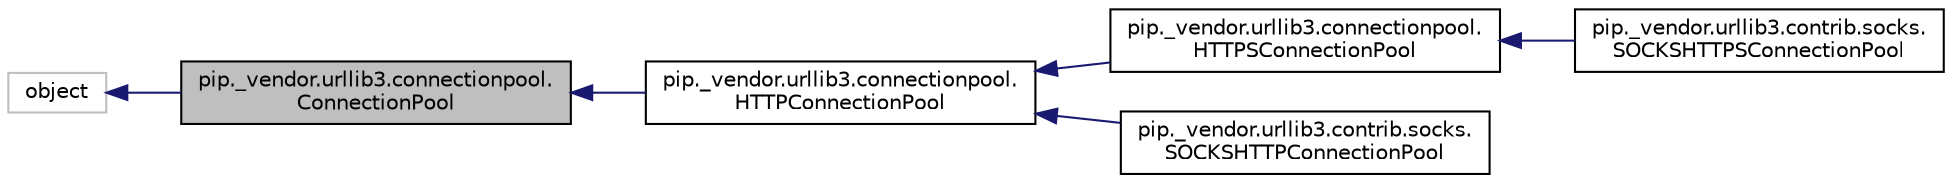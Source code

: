 digraph "pip._vendor.urllib3.connectionpool.ConnectionPool"
{
 // LATEX_PDF_SIZE
  edge [fontname="Helvetica",fontsize="10",labelfontname="Helvetica",labelfontsize="10"];
  node [fontname="Helvetica",fontsize="10",shape=record];
  rankdir="LR";
  Node1 [label="pip._vendor.urllib3.connectionpool.\lConnectionPool",height=0.2,width=0.4,color="black", fillcolor="grey75", style="filled", fontcolor="black",tooltip=" "];
  Node2 -> Node1 [dir="back",color="midnightblue",fontsize="10",style="solid"];
  Node2 [label="object",height=0.2,width=0.4,color="grey75", fillcolor="white", style="filled",tooltip=" "];
  Node1 -> Node3 [dir="back",color="midnightblue",fontsize="10",style="solid"];
  Node3 [label="pip._vendor.urllib3.connectionpool.\lHTTPConnectionPool",height=0.2,width=0.4,color="black", fillcolor="white", style="filled",URL="$classpip_1_1__vendor_1_1urllib3_1_1connectionpool_1_1HTTPConnectionPool.html",tooltip=" "];
  Node3 -> Node4 [dir="back",color="midnightblue",fontsize="10",style="solid"];
  Node4 [label="pip._vendor.urllib3.connectionpool.\lHTTPSConnectionPool",height=0.2,width=0.4,color="black", fillcolor="white", style="filled",URL="$classpip_1_1__vendor_1_1urllib3_1_1connectionpool_1_1HTTPSConnectionPool.html",tooltip=" "];
  Node4 -> Node5 [dir="back",color="midnightblue",fontsize="10",style="solid"];
  Node5 [label="pip._vendor.urllib3.contrib.socks.\lSOCKSHTTPSConnectionPool",height=0.2,width=0.4,color="black", fillcolor="white", style="filled",URL="$classpip_1_1__vendor_1_1urllib3_1_1contrib_1_1socks_1_1SOCKSHTTPSConnectionPool.html",tooltip=" "];
  Node3 -> Node6 [dir="back",color="midnightblue",fontsize="10",style="solid"];
  Node6 [label="pip._vendor.urllib3.contrib.socks.\lSOCKSHTTPConnectionPool",height=0.2,width=0.4,color="black", fillcolor="white", style="filled",URL="$classpip_1_1__vendor_1_1urllib3_1_1contrib_1_1socks_1_1SOCKSHTTPConnectionPool.html",tooltip=" "];
}

